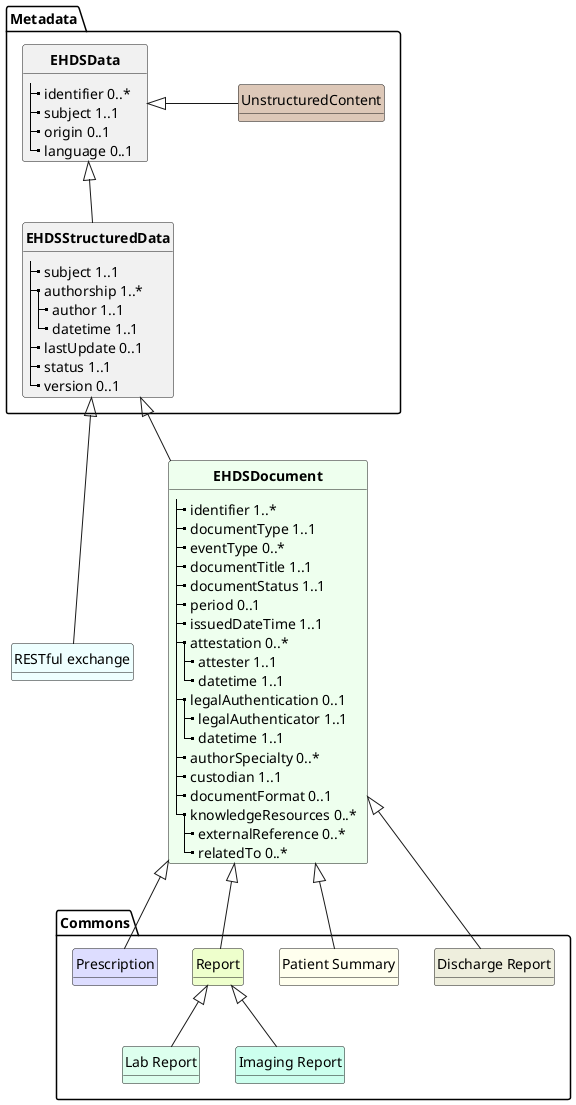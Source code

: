 @startuml
skinparam linetype polyline
hide circle
hide stereotype
hide methods


package "Metadata" {

class "**EHDSData**" as EHDSData {
  |_ identifier 0..*
  |_ subject 1..1   
  |_ origin 0..1   
  |_ language 0..1    
}

class "**EHDSStructuredData**" as EHDSStructuredData {
  |_ subject 1..1   
  |_ authorship 1..*   
    |_ author 1..1   
    |_ datetime 1..1   
  |_ lastUpdate 0..1   
  |_ status 1..1   
  |_ version 0..1   
}

    class "UnstructuredContent" as EHDSUnStructuredContent #DDC8B8 {
    }

    EHDSData <|-- EHDSStructuredData
    EHDSData <|-r- EHDSUnStructuredContent: "                "
}

package "Commons" {
    class "Prescription" as Prescription #ddf {
    }

    class "Report" as Report #efc {
    }

    class "Patient Summary" as PatientSummary #ffe {
    }

    class "Discharge Report" as DischargeReport #eed {
    }

    class "Lab Report" as LabReport #dfe {
    }

    class "Imaging Report" as ImagingReport #cfe {
    }

    Report <|-- LabReport
    Report <|-- ImagingReport
}

class "RESTful exchange" as RESTfulExchange #eff {
}


class "**EHDSDocument**" as EHDSDocument #efe {
  |_ identifier 1..*   
  |_ documentType 1..1   
  |_ eventType 0..*   
  |_ documentTitle 1..1   
  |_ documentStatus 1..1   
  |_ period 0..1   
  |_ issuedDateTime 1..1   
  |_ attestation 0..*   
    |_ attester 1..1   
    |_ datetime 1..1   
  |_ legalAuthentication 0..1   
    |_ legalAuthenticator 1..1   
    |_ datetime 1..1   
  |_ authorSpecialty 0..*   
  |_ custodian 1..1   
  |_ documentFormat 0..1   
  |_ knowledgeResources 0..*   
    |_ externalReference 0..*   
    |_ relatedTo 0..*   
}

EHDSStructuredData <|-- RESTfulExchange

EHDSStructuredData <|-- EHDSDocument

EHDSDocument <|-- Prescription
EHDSDocument <|-- Report
EHDSDocument <|-- PatientSummary
EHDSDocument <|-- DischargeReport




@enduml